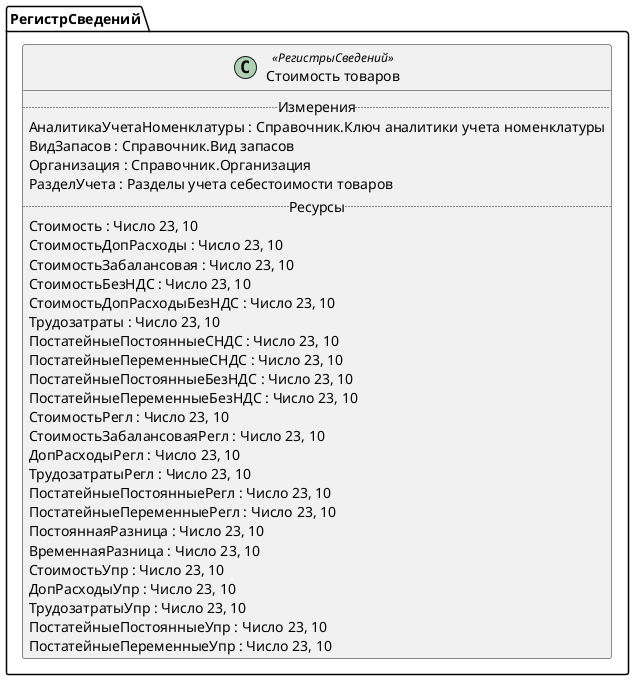 ﻿@startuml СтоимостьТоваров
'!include templates.wsd
'..\include templates.wsd
class РегистрСведений.СтоимостьТоваров as "Стоимость товаров" <<РегистрыСведений>>
{
..Измерения..
АналитикаУчетаНоменклатуры : Справочник.Ключ аналитики учета номенклатуры
ВидЗапасов : Справочник.Вид запасов
Организация : Справочник.Организация
РазделУчета : Разделы учета себестоимости товаров
..Ресурсы..
Стоимость : Число 23, 10
СтоимостьДопРасходы : Число 23, 10
СтоимостьЗабалансовая : Число 23, 10
СтоимостьБезНДС : Число 23, 10
СтоимостьДопРасходыБезНДС : Число 23, 10
Трудозатраты : Число 23, 10
ПостатейныеПостоянныеСНДС : Число 23, 10
ПостатейныеПеременныеСНДС : Число 23, 10
ПостатейныеПостоянныеБезНДС : Число 23, 10
ПостатейныеПеременныеБезНДС : Число 23, 10
СтоимостьРегл : Число 23, 10
СтоимостьЗабалансоваяРегл : Число 23, 10
ДопРасходыРегл : Число 23, 10
ТрудозатратыРегл : Число 23, 10
ПостатейныеПостоянныеРегл : Число 23, 10
ПостатейныеПеременныеРегл : Число 23, 10
ПостояннаяРазница : Число 23, 10
ВременнаяРазница : Число 23, 10
СтоимостьУпр : Число 23, 10
ДопРасходыУпр : Число 23, 10
ТрудозатратыУпр : Число 23, 10
ПостатейныеПостоянныеУпр : Число 23, 10
ПостатейныеПеременныеУпр : Число 23, 10
}
@enduml
